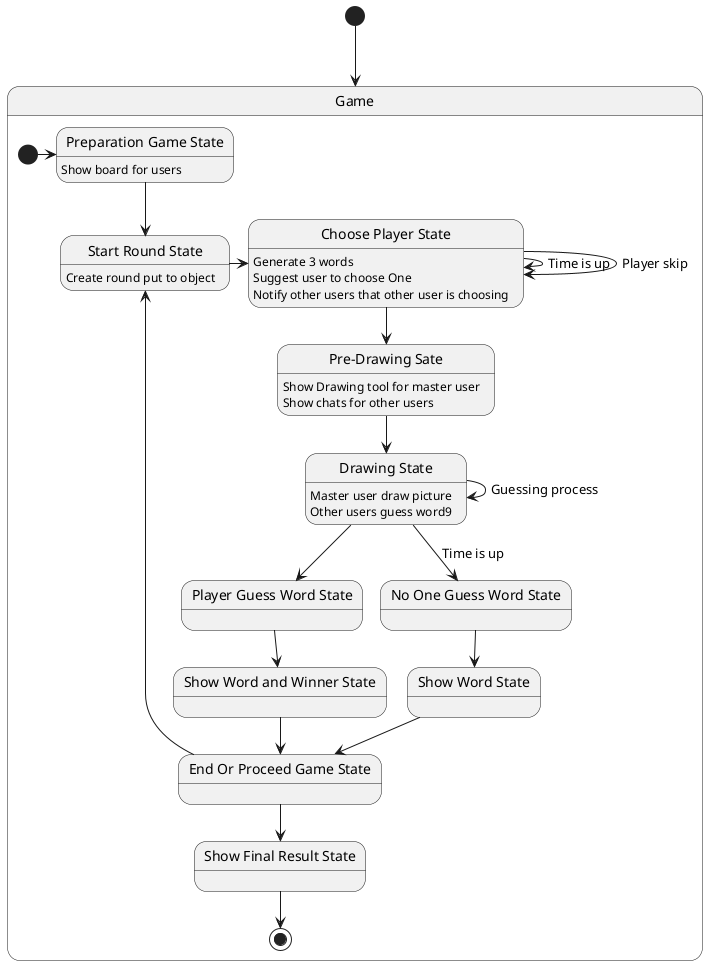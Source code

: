 @startuml

[*] --> Game

state Game {
    state "Preparation Game State" as PreparationGameState
    PreparationGameState: Show board for users

    state "Start Round State" as StartRoundState
    StartRoundState: Create round put to object

    state "Choose Player State" as ChoosePlayerState
    ChoosePlayerState: Generate 3 words
    ChoosePlayerState: Suggest user to choose One
    ChoosePlayerState: Notify other users that other user is choosing

    state "Pre-Drawing Sate" as PreDrawingState
    PreDrawingState: Show Drawing tool for master user
    PreDrawingState: Show chats for other users

    state "Drawing State" as DrawingState
    DrawingState: Master user draw picture
    DrawingState: Other users guess word9

    state "Player Guess Word State" as PlayerGuessWordState

    state "No One Guess Word State" as NoOneGuessWordState

    state "Show Word and Winner State" as ShowWordAndWinnerState
    state "Show Word State" as ShowWordState

    state "End Or Proceed Game State" as EndOrProceedGameState

    state "Show Final Result State" as ShowFinalResult

    [*] -> PreparationGameState

    PreparationGameState --> StartRoundState

    StartRoundState -> ChoosePlayerState

    ChoosePlayerState --> ChoosePlayerState : Time is up
    ChoosePlayerState --> ChoosePlayerState : Player skip

    ChoosePlayerState --> PreDrawingState
    PreDrawingState --> DrawingState

    DrawingState -> DrawingState : Guessing process
    DrawingState --> PlayerGuessWordState
    DrawingState --> NoOneGuessWordState : Time is up

    PlayerGuessWordState --> ShowWordAndWinnerState
    NoOneGuessWordState --> ShowWordState

    ShowWordState --> EndOrProceedGameState
    ShowWordAndWinnerState --> EndOrProceedGameState

    EndOrProceedGameState --> StartRoundState
    EndOrProceedGameState --> ShowFinalResult

    ShowFinalResult --> [*]
}

@enduml
